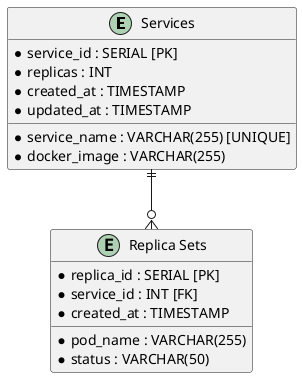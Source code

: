 @startuml
entity "Services" {
    * service_id : SERIAL [PK]
    * service_name : VARCHAR(255) [UNIQUE]
    * docker_image : VARCHAR(255)
    * replicas : INT
    * created_at : TIMESTAMP
    * updated_at : TIMESTAMP
}

entity "Replica Sets" as ReplicaSets {
    * replica_id : SERIAL [PK]
    * service_id : INT [FK]
    * pod_name : VARCHAR(255)
    * status : VARCHAR(50)
    * created_at : TIMESTAMP
}

Services ||--o{ ReplicaSets
@enduml
